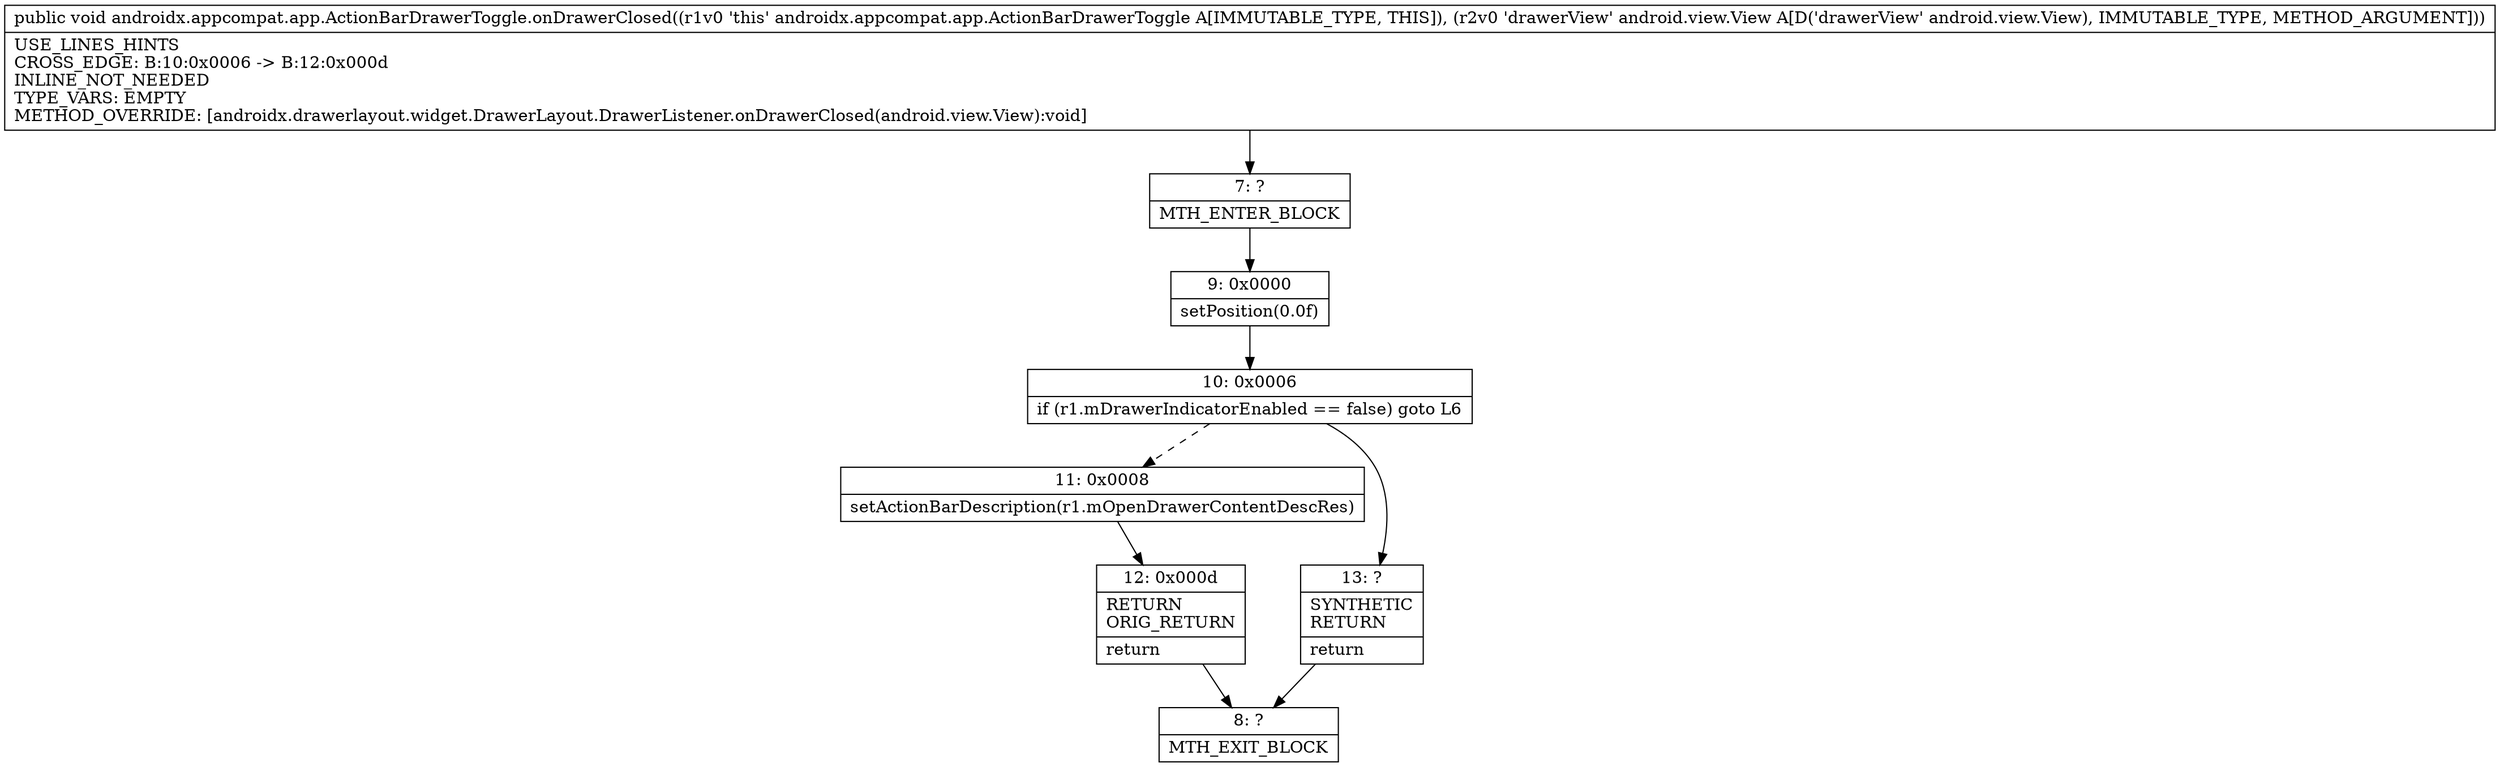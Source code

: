 digraph "CFG forandroidx.appcompat.app.ActionBarDrawerToggle.onDrawerClosed(Landroid\/view\/View;)V" {
Node_7 [shape=record,label="{7\:\ ?|MTH_ENTER_BLOCK\l}"];
Node_9 [shape=record,label="{9\:\ 0x0000|setPosition(0.0f)\l}"];
Node_10 [shape=record,label="{10\:\ 0x0006|if (r1.mDrawerIndicatorEnabled == false) goto L6\l}"];
Node_11 [shape=record,label="{11\:\ 0x0008|setActionBarDescription(r1.mOpenDrawerContentDescRes)\l}"];
Node_12 [shape=record,label="{12\:\ 0x000d|RETURN\lORIG_RETURN\l|return\l}"];
Node_8 [shape=record,label="{8\:\ ?|MTH_EXIT_BLOCK\l}"];
Node_13 [shape=record,label="{13\:\ ?|SYNTHETIC\lRETURN\l|return\l}"];
MethodNode[shape=record,label="{public void androidx.appcompat.app.ActionBarDrawerToggle.onDrawerClosed((r1v0 'this' androidx.appcompat.app.ActionBarDrawerToggle A[IMMUTABLE_TYPE, THIS]), (r2v0 'drawerView' android.view.View A[D('drawerView' android.view.View), IMMUTABLE_TYPE, METHOD_ARGUMENT]))  | USE_LINES_HINTS\lCROSS_EDGE: B:10:0x0006 \-\> B:12:0x000d\lINLINE_NOT_NEEDED\lTYPE_VARS: EMPTY\lMETHOD_OVERRIDE: [androidx.drawerlayout.widget.DrawerLayout.DrawerListener.onDrawerClosed(android.view.View):void]\l}"];
MethodNode -> Node_7;Node_7 -> Node_9;
Node_9 -> Node_10;
Node_10 -> Node_11[style=dashed];
Node_10 -> Node_13;
Node_11 -> Node_12;
Node_12 -> Node_8;
Node_13 -> Node_8;
}

